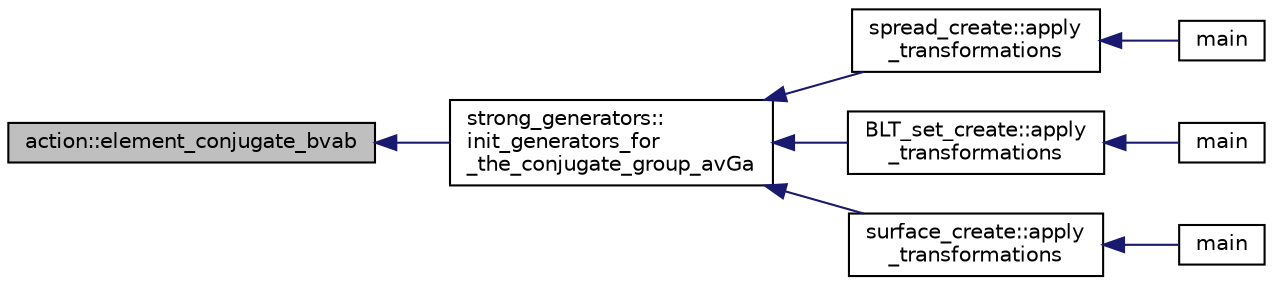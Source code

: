 digraph "action::element_conjugate_bvab"
{
  edge [fontname="Helvetica",fontsize="10",labelfontname="Helvetica",labelfontsize="10"];
  node [fontname="Helvetica",fontsize="10",shape=record];
  rankdir="LR";
  Node3244 [label="action::element_conjugate_bvab",height=0.2,width=0.4,color="black", fillcolor="grey75", style="filled", fontcolor="black"];
  Node3244 -> Node3245 [dir="back",color="midnightblue",fontsize="10",style="solid",fontname="Helvetica"];
  Node3245 [label="strong_generators::\linit_generators_for\l_the_conjugate_group_avGa",height=0.2,width=0.4,color="black", fillcolor="white", style="filled",URL="$dc/d09/classstrong__generators.html#afc51616fda5a1814d0671585a28cd718"];
  Node3245 -> Node3246 [dir="back",color="midnightblue",fontsize="10",style="solid",fontname="Helvetica"];
  Node3246 [label="spread_create::apply\l_transformations",height=0.2,width=0.4,color="black", fillcolor="white", style="filled",URL="$de/d97/classspread__create.html#af324e4219cba2572fec394ef40e9ee88"];
  Node3246 -> Node3247 [dir="back",color="midnightblue",fontsize="10",style="solid",fontname="Helvetica"];
  Node3247 [label="main",height=0.2,width=0.4,color="black", fillcolor="white", style="filled",URL="$d1/d2f/apps_2spread_2spread__create_8_c.html#a217dbf8b442f20279ea00b898af96f52"];
  Node3245 -> Node3248 [dir="back",color="midnightblue",fontsize="10",style="solid",fontname="Helvetica"];
  Node3248 [label="BLT_set_create::apply\l_transformations",height=0.2,width=0.4,color="black", fillcolor="white", style="filled",URL="$d4/d40/class_b_l_t__set__create.html#ab39c77dca057b334e270fadee6c26c2c"];
  Node3248 -> Node3249 [dir="back",color="midnightblue",fontsize="10",style="solid",fontname="Helvetica"];
  Node3249 [label="main",height=0.2,width=0.4,color="black", fillcolor="white", style="filled",URL="$d7/d1c/create___b_l_t__set__main_8_c.html#a217dbf8b442f20279ea00b898af96f52"];
  Node3245 -> Node3250 [dir="back",color="midnightblue",fontsize="10",style="solid",fontname="Helvetica"];
  Node3250 [label="surface_create::apply\l_transformations",height=0.2,width=0.4,color="black", fillcolor="white", style="filled",URL="$de/da4/classsurface__create.html#a880646331f352cb7112dbd4c56e5ac57"];
  Node3250 -> Node3251 [dir="back",color="midnightblue",fontsize="10",style="solid",fontname="Helvetica"];
  Node3251 [label="main",height=0.2,width=0.4,color="black", fillcolor="white", style="filled",URL="$d2/dfa/create__surface__main_8_c.html#a217dbf8b442f20279ea00b898af96f52"];
}
